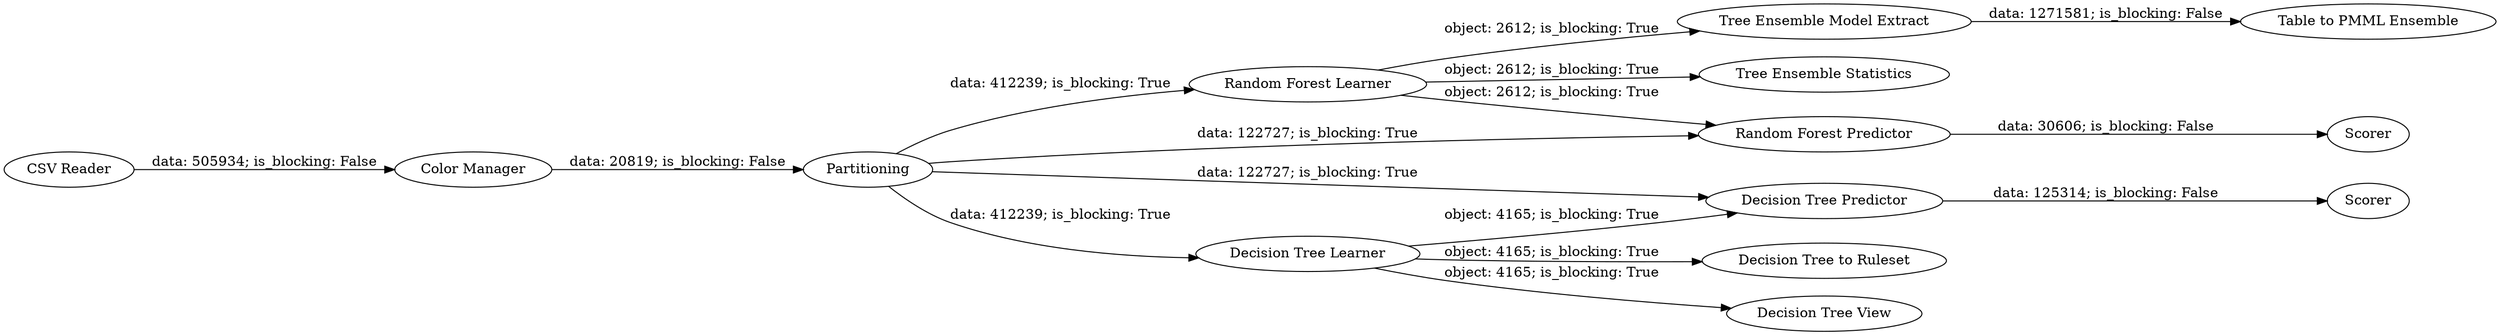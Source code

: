digraph {
	"-5327511591370649808_17" [label="Tree Ensemble Model Extract"]
	"-5327511591370649808_13" [label="CSV Reader"]
	"-5327511591370649808_9" [label="Random Forest Learner"]
	"-5327511591370649808_15" [label="Decision Tree to Ruleset"]
	"-5327511591370649808_6" [label=Partitioning]
	"-5327511591370649808_16" [label="Tree Ensemble Statistics"]
	"-5327511591370649808_12" [label=Scorer]
	"-5327511591370649808_10" [label="Random Forest Predictor"]
	"-5327511591370649808_14" [label="Decision Tree View"]
	"-5327511591370649808_8" [label="Decision Tree Predictor"]
	"-5327511591370649808_7" [label="Decision Tree Learner"]
	"-5327511591370649808_18" [label="Table to PMML Ensemble"]
	"-5327511591370649808_5" [label="Color Manager"]
	"-5327511591370649808_11" [label=Scorer]
	"-5327511591370649808_7" -> "-5327511591370649808_14" [label="object: 4165; is_blocking: True"]
	"-5327511591370649808_6" -> "-5327511591370649808_7" [label="data: 412239; is_blocking: True"]
	"-5327511591370649808_7" -> "-5327511591370649808_15" [label="object: 4165; is_blocking: True"]
	"-5327511591370649808_6" -> "-5327511591370649808_9" [label="data: 412239; is_blocking: True"]
	"-5327511591370649808_5" -> "-5327511591370649808_6" [label="data: 20819; is_blocking: False"]
	"-5327511591370649808_9" -> "-5327511591370649808_17" [label="object: 2612; is_blocking: True"]
	"-5327511591370649808_17" -> "-5327511591370649808_18" [label="data: 1271581; is_blocking: False"]
	"-5327511591370649808_13" -> "-5327511591370649808_5" [label="data: 505934; is_blocking: False"]
	"-5327511591370649808_6" -> "-5327511591370649808_10" [label="data: 122727; is_blocking: True"]
	"-5327511591370649808_10" -> "-5327511591370649808_12" [label="data: 30606; is_blocking: False"]
	"-5327511591370649808_8" -> "-5327511591370649808_11" [label="data: 125314; is_blocking: False"]
	"-5327511591370649808_6" -> "-5327511591370649808_8" [label="data: 122727; is_blocking: True"]
	"-5327511591370649808_7" -> "-5327511591370649808_8" [label="object: 4165; is_blocking: True"]
	"-5327511591370649808_9" -> "-5327511591370649808_16" [label="object: 2612; is_blocking: True"]
	"-5327511591370649808_9" -> "-5327511591370649808_10" [label="object: 2612; is_blocking: True"]
	rankdir=LR
}
